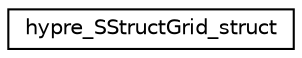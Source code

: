 digraph "Graphical Class Hierarchy"
{
 // LATEX_PDF_SIZE
  edge [fontname="Helvetica",fontsize="10",labelfontname="Helvetica",labelfontsize="10"];
  node [fontname="Helvetica",fontsize="10",shape=record];
  rankdir="LR";
  Node0 [label="hypre_SStructGrid_struct",height=0.2,width=0.4,color="black", fillcolor="white", style="filled",URL="$structhypre___s_struct_grid__struct.html",tooltip=" "];
}
